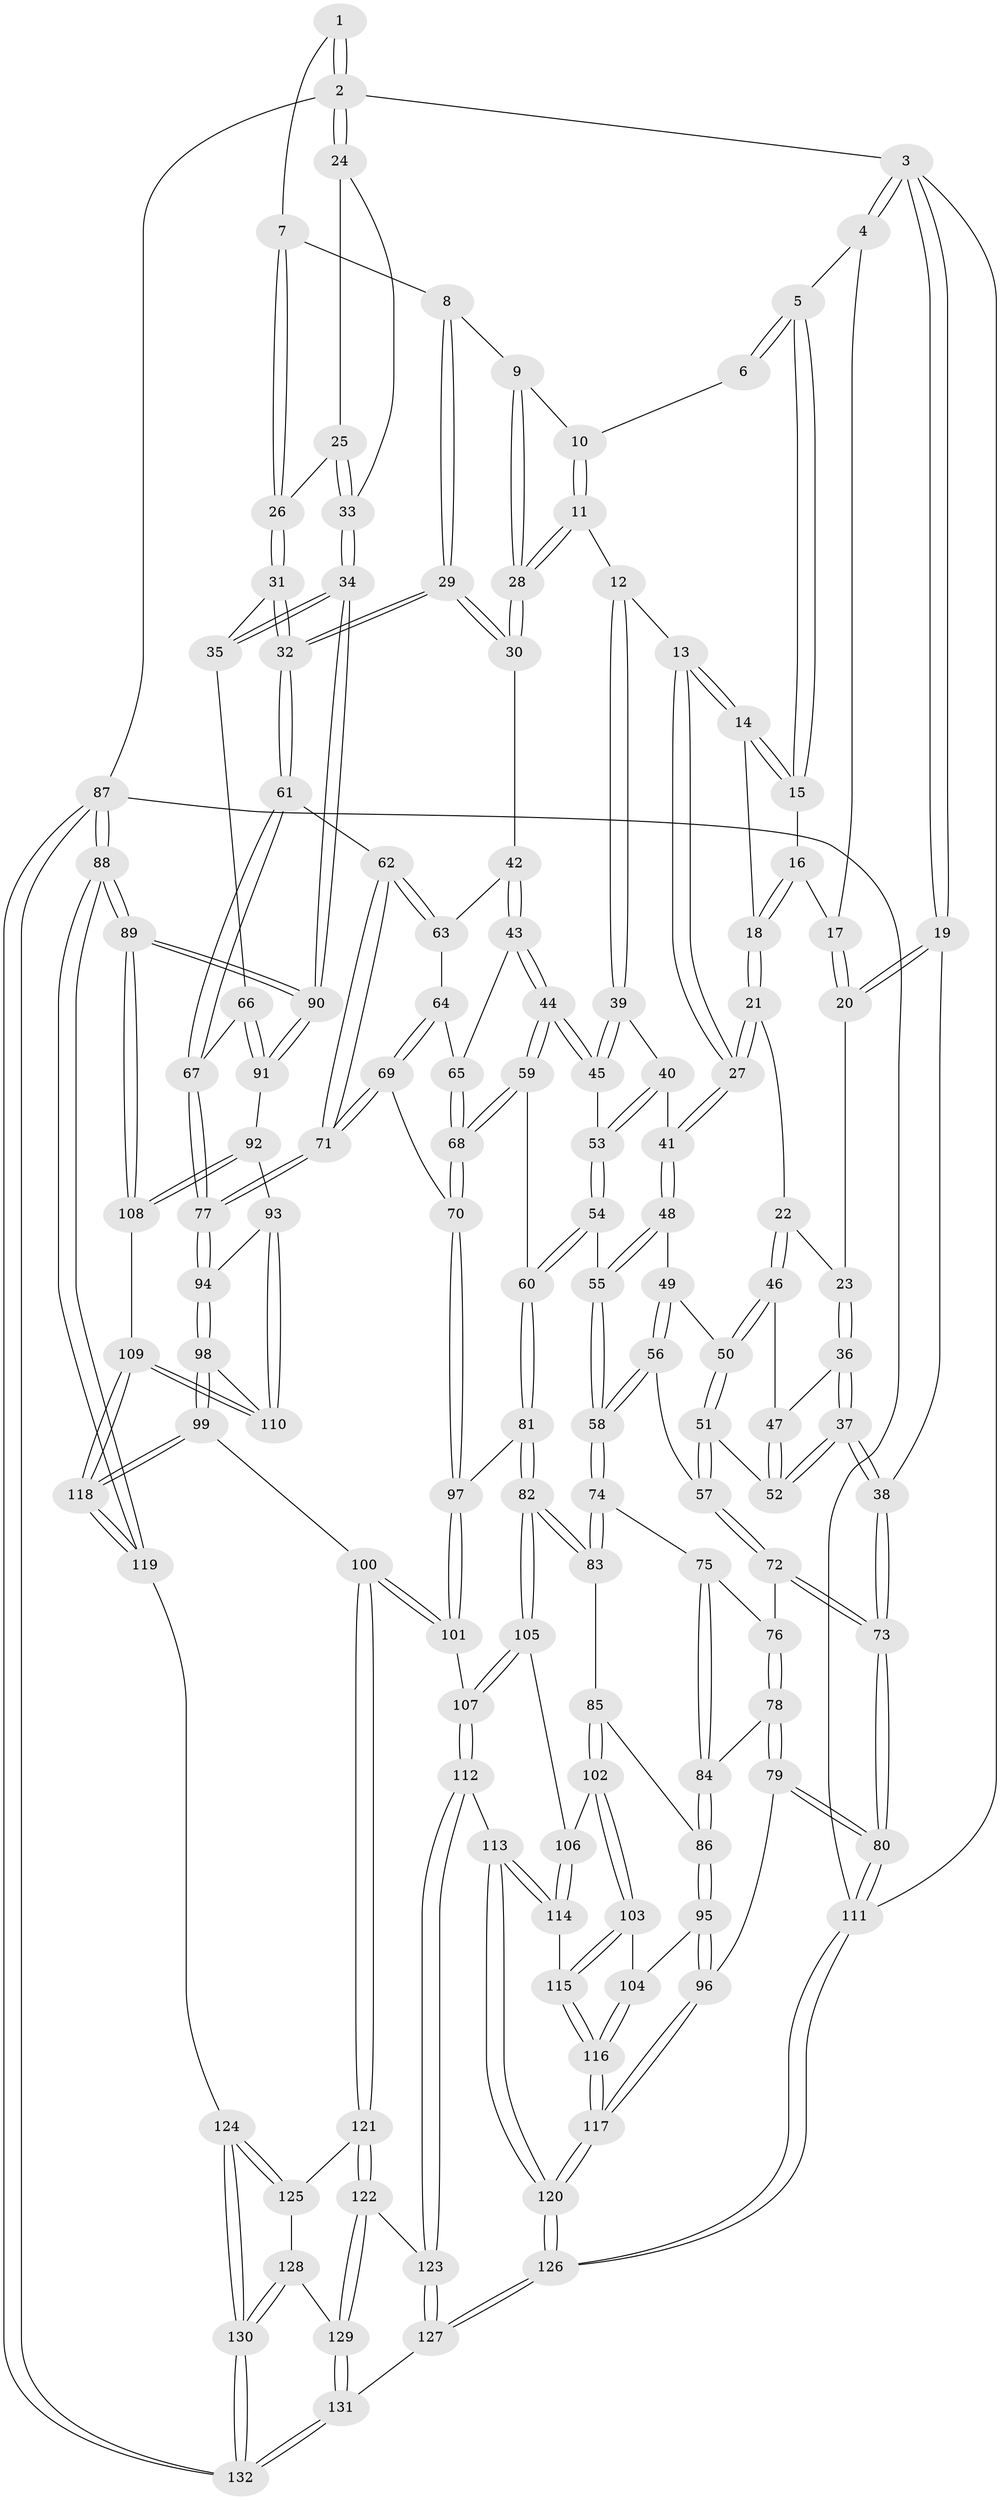 // Generated by graph-tools (version 1.1) at 2025/51/03/09/25 03:51:01]
// undirected, 132 vertices, 327 edges
graph export_dot {
graph [start="1"]
  node [color=gray90,style=filled];
  1 [pos="+0.8587776566689265+0"];
  2 [pos="+1+0"];
  3 [pos="+0+0"];
  4 [pos="+0.10988057023905146+0"];
  5 [pos="+0.27917576333627764+0"];
  6 [pos="+0.546566814181221+0"];
  7 [pos="+0.8112459957439455+0.10120150967668054"];
  8 [pos="+0.7260856243603571+0.13628036927572035"];
  9 [pos="+0.6993873897420397+0.13041653260167918"];
  10 [pos="+0.5713579885482599+0"];
  11 [pos="+0.49783413786760905+0.1545766270576012"];
  12 [pos="+0.3846827222865608+0.16564629590576904"];
  13 [pos="+0.3612030824247204+0.1491646058699559"];
  14 [pos="+0.3417739059032286+0.11532761938739358"];
  15 [pos="+0.27840527406164745+0"];
  16 [pos="+0.13742668899621804+0.07689854035735663"];
  17 [pos="+0.03832314798580898+0.09933089650683634"];
  18 [pos="+0.16416934171650516+0.16301998504632478"];
  19 [pos="+0+0.11981718210692477"];
  20 [pos="+0+0.14866304064613056"];
  21 [pos="+0.14659111526234767+0.21800166684212186"];
  22 [pos="+0.10487524089640773+0.23673042869053207"];
  23 [pos="+0+0.16729303550516492"];
  24 [pos="+1+0"];
  25 [pos="+0.8880854231435369+0.14116774076312114"];
  26 [pos="+0.8811258191083103+0.14307810224242248"];
  27 [pos="+0.23176191789932551+0.2642687358348906"];
  28 [pos="+0.5689426551318638+0.2030065067206696"];
  29 [pos="+0.7440672790898764+0.3262028909603598"];
  30 [pos="+0.5710875750081322+0.22881966211981777"];
  31 [pos="+0.8949880309089161+0.31510260660371353"];
  32 [pos="+0.7562460771101411+0.35448194158562596"];
  33 [pos="+1+0.3097929724320826"];
  34 [pos="+1+0.34104239227749217"];
  35 [pos="+0.9223624175871442+0.3284614721163273"];
  36 [pos="+0.026068604106653355+0.32129110323783294"];
  37 [pos="+0+0.4185837345452298"];
  38 [pos="+0+0.4399254613715924"];
  39 [pos="+0.3876627572560575+0.19914175746138868"];
  40 [pos="+0.26822304623686877+0.33086730836169337"];
  41 [pos="+0.24522376341126992+0.32125248498434184"];
  42 [pos="+0.5399460262983624+0.33303233789697195"];
  43 [pos="+0.4816654923870161+0.3569914314198564"];
  44 [pos="+0.4572921126666307+0.3605102971941906"];
  45 [pos="+0.4081981726498597+0.31464894883316163"];
  46 [pos="+0.09864400019798998+0.26814208584524857"];
  47 [pos="+0.043992601366169067+0.31567168469679086"];
  48 [pos="+0.2294804534579862+0.3359436291764012"];
  49 [pos="+0.22445038294951186+0.33719665992623576"];
  50 [pos="+0.1255853021518436+0.330522147407857"];
  51 [pos="+0.11041007257956743+0.4114679779755982"];
  52 [pos="+0.09038963743985369+0.40646606630508125"];
  53 [pos="+0.3010550097763605+0.3501642697722106"];
  54 [pos="+0.31262594379405645+0.46318400148169137"];
  55 [pos="+0.21248506047833776+0.46870689754863165"];
  56 [pos="+0.12373584863378456+0.41803376291274746"];
  57 [pos="+0.11320363681541144+0.4147622328674915"];
  58 [pos="+0.2053896619921977+0.4723953395492703"];
  59 [pos="+0.43889236481759075+0.4043031348657641"];
  60 [pos="+0.3675960278067011+0.4992785348719936"];
  61 [pos="+0.7542032292506446+0.3580499254197075"];
  62 [pos="+0.7180872593077727+0.3876248147632672"];
  63 [pos="+0.5991692470128303+0.3717744625425123"];
  64 [pos="+0.5788450311751454+0.44701638421126777"];
  65 [pos="+0.5192527697134839+0.4243903454006884"];
  66 [pos="+0.9053858730284261+0.508344625278342"];
  67 [pos="+0.8403768460396301+0.48772814475170334"];
  68 [pos="+0.5557980224899345+0.5408812150382304"];
  69 [pos="+0.571551331979068+0.5390860871116656"];
  70 [pos="+0.5575133450442016+0.5439545402723428"];
  71 [pos="+0.680382093580732+0.5398552087680498"];
  72 [pos="+0.08754172369381126+0.4724359634097829"];
  73 [pos="+0+0.5994903179719919"];
  74 [pos="+0.20183093095841895+0.48351152047516543"];
  75 [pos="+0.169954730117007+0.5054178276539459"];
  76 [pos="+0.09619122719979867+0.49434994997008874"];
  77 [pos="+0.7201946497936055+0.5874752017359137"];
  78 [pos="+0.09706053229145321+0.5472932378838572"];
  79 [pos="+0+0.6383579131548279"];
  80 [pos="+0+0.6346087740861858"];
  81 [pos="+0.3778444637674999+0.540573531885717"];
  82 [pos="+0.3504324704239593+0.6006160651194995"];
  83 [pos="+0.22014841699261714+0.5618262033540954"];
  84 [pos="+0.12289663933903823+0.5547919595432786"];
  85 [pos="+0.1856917755481712+0.6056087577316746"];
  86 [pos="+0.14153441659442237+0.5897553982034985"];
  87 [pos="+1+1"];
  88 [pos="+1+1"];
  89 [pos="+1+0.7415132042635242"];
  90 [pos="+1+0.5304476864071263"];
  91 [pos="+0.9358105068580388+0.5489833295158042"];
  92 [pos="+0.8858177482771932+0.6185823484330184"];
  93 [pos="+0.8019027270351541+0.6217494812202009"];
  94 [pos="+0.7280449825088504+0.6066309137700937"];
  95 [pos="+0.04428614941717369+0.6922884155960591"];
  96 [pos="+0.012727848450293351+0.697433111637547"];
  97 [pos="+0.5399837656228655+0.5594673564867428"];
  98 [pos="+0.6796430164598748+0.7303737613667799"];
  99 [pos="+0.6567016369071578+0.76027679451338"];
  100 [pos="+0.6248274280551487+0.7829518521821651"];
  101 [pos="+0.527276306240138+0.7580822795913275"];
  102 [pos="+0.20522197736060538+0.6812008594884311"];
  103 [pos="+0.19307335502915016+0.6944602443323404"];
  104 [pos="+0.0790751358114794+0.6962130359052856"];
  105 [pos="+0.3486303182351447+0.6303359353178732"];
  106 [pos="+0.30465785049278654+0.6679563208038493"];
  107 [pos="+0.49919713665255094+0.7660885983659339"];
  108 [pos="+0.9224190532626916+0.7222224886638215"];
  109 [pos="+0.8812996716775395+0.7744527612985943"];
  110 [pos="+0.8219896432201285+0.7393841397536064"];
  111 [pos="+0+1"];
  112 [pos="+0.43216423067176685+0.8417011940802145"];
  113 [pos="+0.34373266359324556+0.8101722370130408"];
  114 [pos="+0.3047835250352834+0.7754999621678591"];
  115 [pos="+0.20575118952333743+0.7982021663734156"];
  116 [pos="+0.18906045731207843+0.8296644056587587"];
  117 [pos="+0.1563298411358267+0.9163353195329871"];
  118 [pos="+0.8690251235707236+0.8438132496662054"];
  119 [pos="+0.8727531008468796+0.8614184062350164"];
  120 [pos="+0.15665533063705056+0.94587752165348"];
  121 [pos="+0.6297158504753232+0.7998625446094375"];
  122 [pos="+0.5367503134017497+0.9862348983102791"];
  123 [pos="+0.4261570772013471+0.8769254325237039"];
  124 [pos="+0.7805464243126093+0.9955328660128305"];
  125 [pos="+0.6744030757133963+0.8814528780836274"];
  126 [pos="+0.11629706188074523+1"];
  127 [pos="+0.15189549753696074+1"];
  128 [pos="+0.5972673775510678+0.970465554126622"];
  129 [pos="+0.5433116820933357+1"];
  130 [pos="+0.7810086217436798+1"];
  131 [pos="+0.5480021594114012+1"];
  132 [pos="+0.8133281939005663+1"];
  1 -- 2;
  1 -- 2;
  1 -- 7;
  2 -- 3;
  2 -- 24;
  2 -- 24;
  2 -- 87;
  3 -- 4;
  3 -- 4;
  3 -- 19;
  3 -- 19;
  3 -- 111;
  4 -- 5;
  4 -- 17;
  5 -- 6;
  5 -- 6;
  5 -- 15;
  5 -- 15;
  6 -- 10;
  7 -- 8;
  7 -- 26;
  7 -- 26;
  8 -- 9;
  8 -- 29;
  8 -- 29;
  9 -- 10;
  9 -- 28;
  9 -- 28;
  10 -- 11;
  10 -- 11;
  11 -- 12;
  11 -- 28;
  11 -- 28;
  12 -- 13;
  12 -- 39;
  12 -- 39;
  13 -- 14;
  13 -- 14;
  13 -- 27;
  13 -- 27;
  14 -- 15;
  14 -- 15;
  14 -- 18;
  15 -- 16;
  16 -- 17;
  16 -- 18;
  16 -- 18;
  17 -- 20;
  17 -- 20;
  18 -- 21;
  18 -- 21;
  19 -- 20;
  19 -- 20;
  19 -- 38;
  20 -- 23;
  21 -- 22;
  21 -- 27;
  21 -- 27;
  22 -- 23;
  22 -- 46;
  22 -- 46;
  23 -- 36;
  23 -- 36;
  24 -- 25;
  24 -- 33;
  25 -- 26;
  25 -- 33;
  25 -- 33;
  26 -- 31;
  26 -- 31;
  27 -- 41;
  27 -- 41;
  28 -- 30;
  28 -- 30;
  29 -- 30;
  29 -- 30;
  29 -- 32;
  29 -- 32;
  30 -- 42;
  31 -- 32;
  31 -- 32;
  31 -- 35;
  32 -- 61;
  32 -- 61;
  33 -- 34;
  33 -- 34;
  34 -- 35;
  34 -- 35;
  34 -- 90;
  34 -- 90;
  35 -- 66;
  36 -- 37;
  36 -- 37;
  36 -- 47;
  37 -- 38;
  37 -- 38;
  37 -- 52;
  37 -- 52;
  38 -- 73;
  38 -- 73;
  39 -- 40;
  39 -- 45;
  39 -- 45;
  40 -- 41;
  40 -- 53;
  40 -- 53;
  41 -- 48;
  41 -- 48;
  42 -- 43;
  42 -- 43;
  42 -- 63;
  43 -- 44;
  43 -- 44;
  43 -- 65;
  44 -- 45;
  44 -- 45;
  44 -- 59;
  44 -- 59;
  45 -- 53;
  46 -- 47;
  46 -- 50;
  46 -- 50;
  47 -- 52;
  47 -- 52;
  48 -- 49;
  48 -- 55;
  48 -- 55;
  49 -- 50;
  49 -- 56;
  49 -- 56;
  50 -- 51;
  50 -- 51;
  51 -- 52;
  51 -- 57;
  51 -- 57;
  53 -- 54;
  53 -- 54;
  54 -- 55;
  54 -- 60;
  54 -- 60;
  55 -- 58;
  55 -- 58;
  56 -- 57;
  56 -- 58;
  56 -- 58;
  57 -- 72;
  57 -- 72;
  58 -- 74;
  58 -- 74;
  59 -- 60;
  59 -- 68;
  59 -- 68;
  60 -- 81;
  60 -- 81;
  61 -- 62;
  61 -- 67;
  61 -- 67;
  62 -- 63;
  62 -- 63;
  62 -- 71;
  62 -- 71;
  63 -- 64;
  64 -- 65;
  64 -- 69;
  64 -- 69;
  65 -- 68;
  65 -- 68;
  66 -- 67;
  66 -- 91;
  66 -- 91;
  67 -- 77;
  67 -- 77;
  68 -- 70;
  68 -- 70;
  69 -- 70;
  69 -- 71;
  69 -- 71;
  70 -- 97;
  70 -- 97;
  71 -- 77;
  71 -- 77;
  72 -- 73;
  72 -- 73;
  72 -- 76;
  73 -- 80;
  73 -- 80;
  74 -- 75;
  74 -- 83;
  74 -- 83;
  75 -- 76;
  75 -- 84;
  75 -- 84;
  76 -- 78;
  76 -- 78;
  77 -- 94;
  77 -- 94;
  78 -- 79;
  78 -- 79;
  78 -- 84;
  79 -- 80;
  79 -- 80;
  79 -- 96;
  80 -- 111;
  80 -- 111;
  81 -- 82;
  81 -- 82;
  81 -- 97;
  82 -- 83;
  82 -- 83;
  82 -- 105;
  82 -- 105;
  83 -- 85;
  84 -- 86;
  84 -- 86;
  85 -- 86;
  85 -- 102;
  85 -- 102;
  86 -- 95;
  86 -- 95;
  87 -- 88;
  87 -- 88;
  87 -- 132;
  87 -- 132;
  87 -- 111;
  88 -- 89;
  88 -- 89;
  88 -- 119;
  88 -- 119;
  89 -- 90;
  89 -- 90;
  89 -- 108;
  89 -- 108;
  90 -- 91;
  90 -- 91;
  91 -- 92;
  92 -- 93;
  92 -- 108;
  92 -- 108;
  93 -- 94;
  93 -- 110;
  93 -- 110;
  94 -- 98;
  94 -- 98;
  95 -- 96;
  95 -- 96;
  95 -- 104;
  96 -- 117;
  96 -- 117;
  97 -- 101;
  97 -- 101;
  98 -- 99;
  98 -- 99;
  98 -- 110;
  99 -- 100;
  99 -- 118;
  99 -- 118;
  100 -- 101;
  100 -- 101;
  100 -- 121;
  100 -- 121;
  101 -- 107;
  102 -- 103;
  102 -- 103;
  102 -- 106;
  103 -- 104;
  103 -- 115;
  103 -- 115;
  104 -- 116;
  104 -- 116;
  105 -- 106;
  105 -- 107;
  105 -- 107;
  106 -- 114;
  106 -- 114;
  107 -- 112;
  107 -- 112;
  108 -- 109;
  109 -- 110;
  109 -- 110;
  109 -- 118;
  109 -- 118;
  111 -- 126;
  111 -- 126;
  112 -- 113;
  112 -- 123;
  112 -- 123;
  113 -- 114;
  113 -- 114;
  113 -- 120;
  113 -- 120;
  114 -- 115;
  115 -- 116;
  115 -- 116;
  116 -- 117;
  116 -- 117;
  117 -- 120;
  117 -- 120;
  118 -- 119;
  118 -- 119;
  119 -- 124;
  120 -- 126;
  120 -- 126;
  121 -- 122;
  121 -- 122;
  121 -- 125;
  122 -- 123;
  122 -- 129;
  122 -- 129;
  123 -- 127;
  123 -- 127;
  124 -- 125;
  124 -- 125;
  124 -- 130;
  124 -- 130;
  125 -- 128;
  126 -- 127;
  126 -- 127;
  127 -- 131;
  128 -- 129;
  128 -- 130;
  128 -- 130;
  129 -- 131;
  129 -- 131;
  130 -- 132;
  130 -- 132;
  131 -- 132;
  131 -- 132;
}
